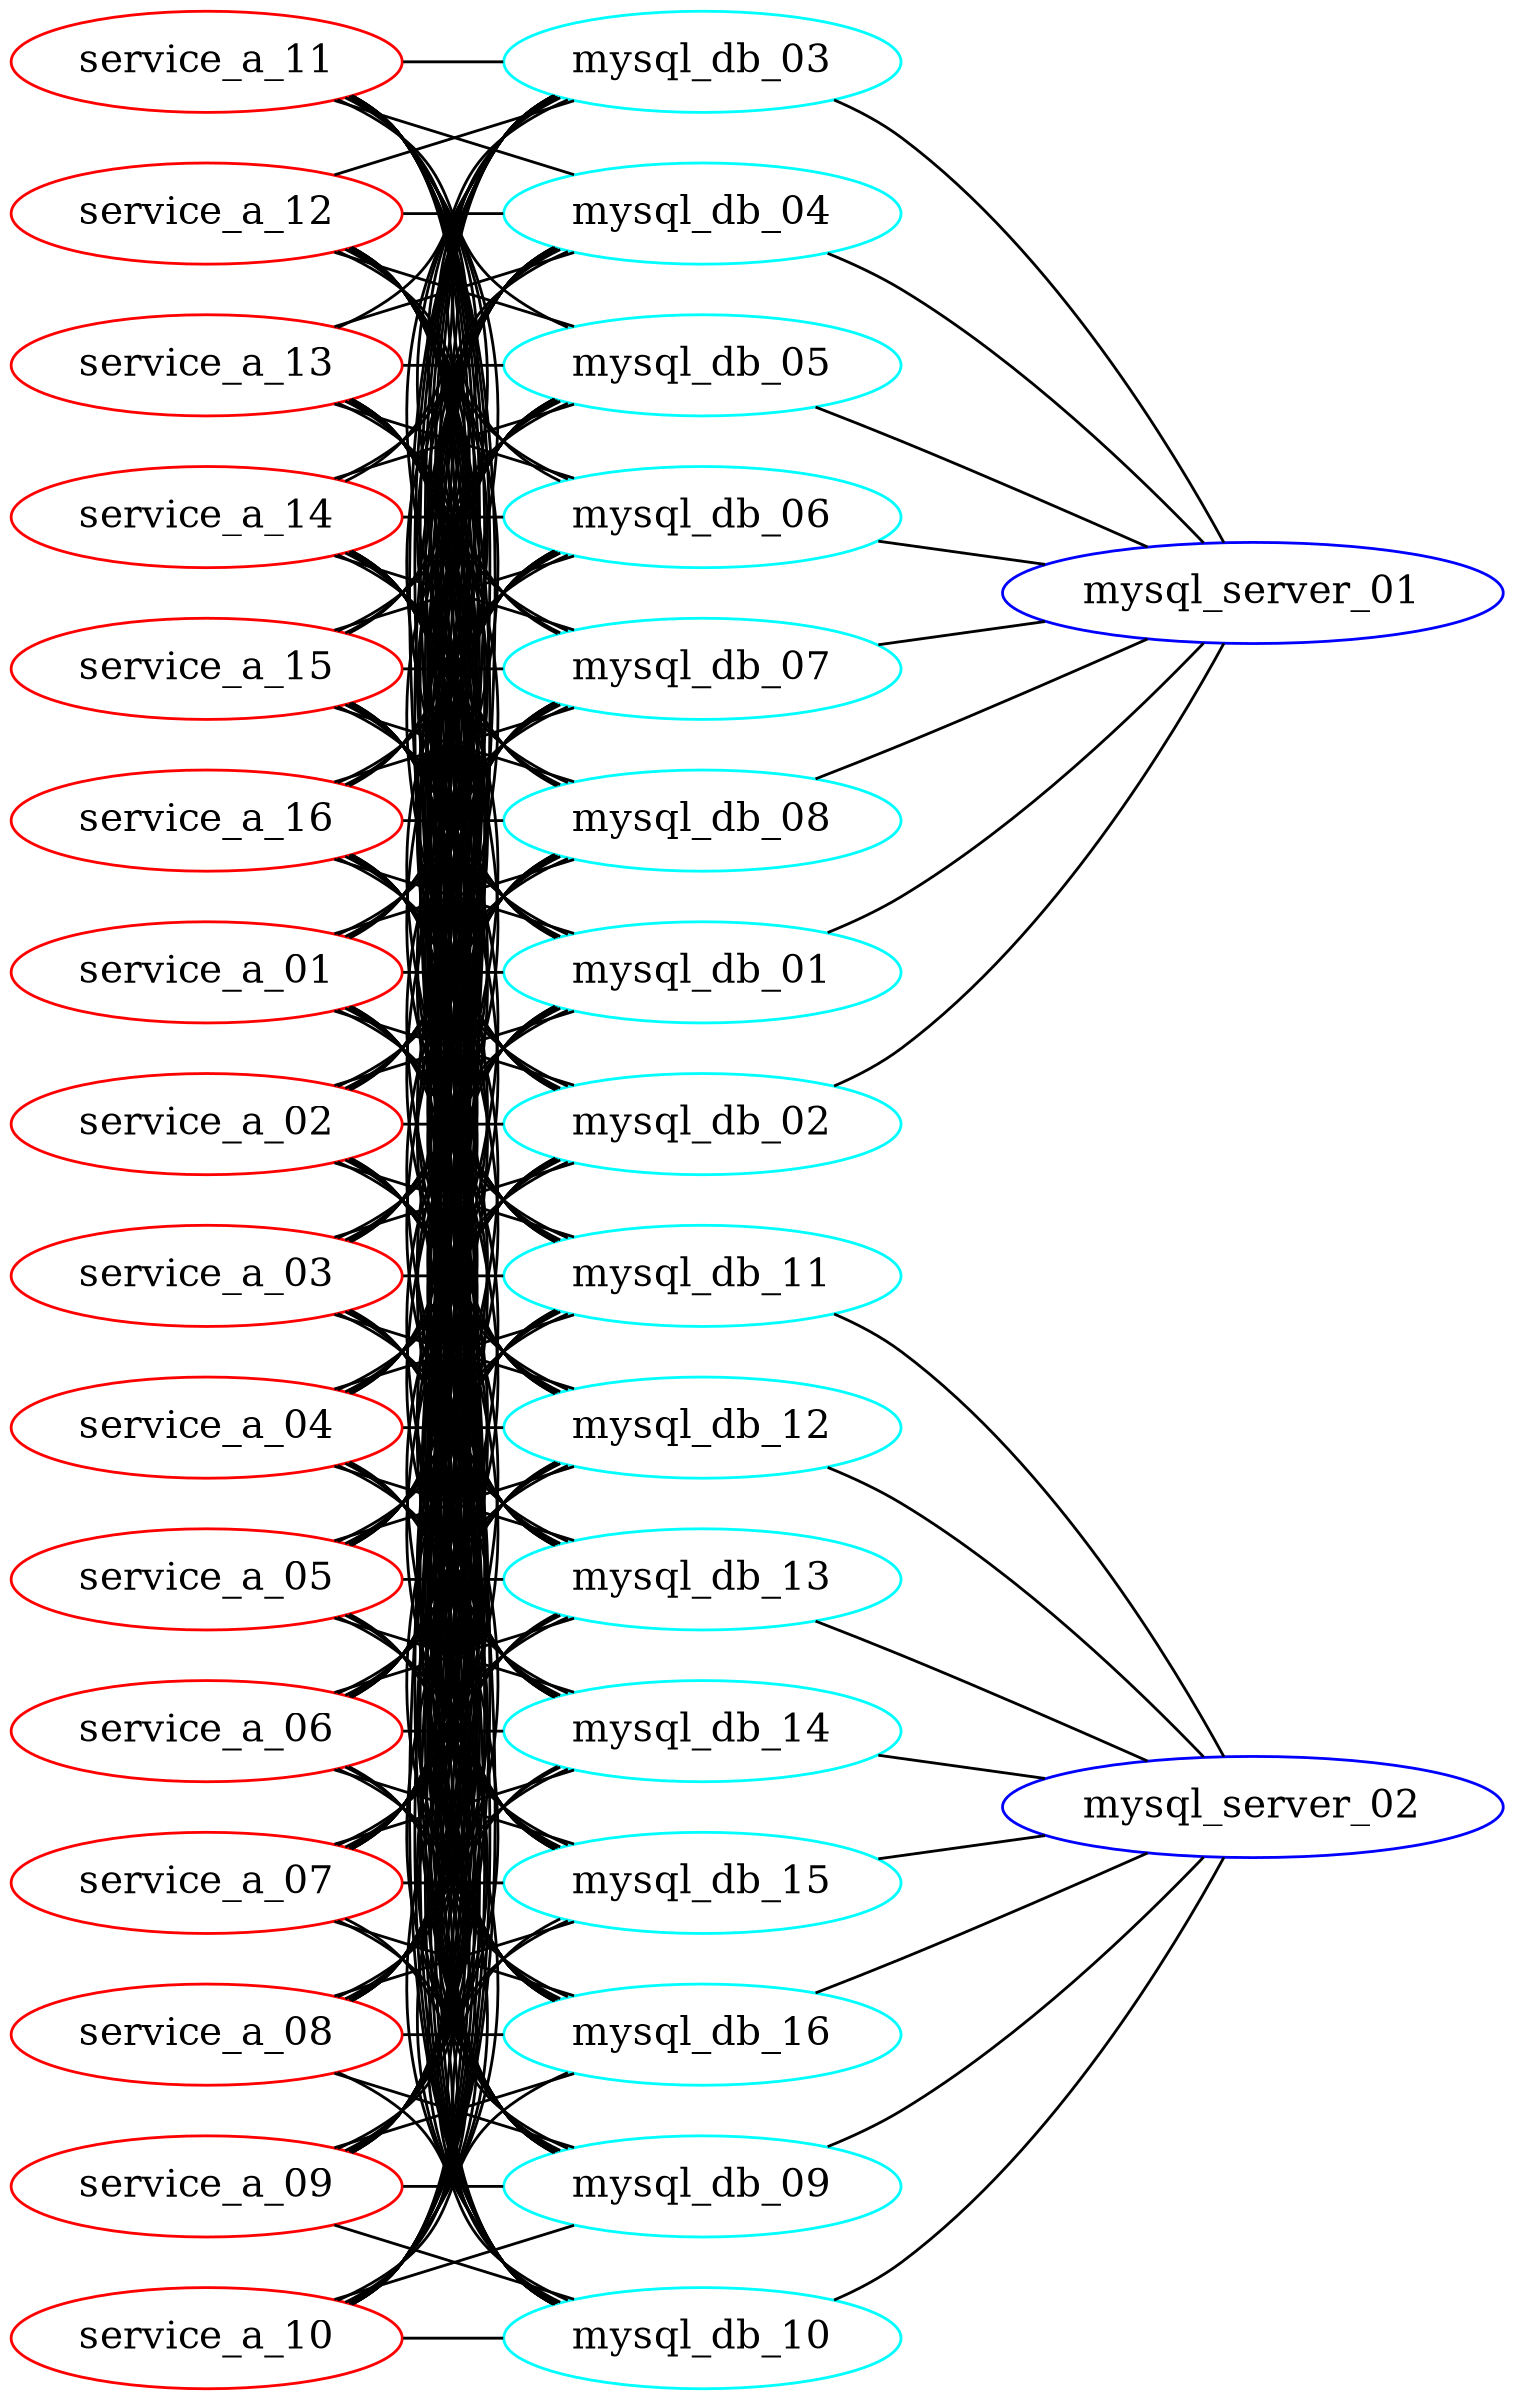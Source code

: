 graph db_access_model {
    rankdir = "LR";
    size = "16,16!";
    dpi = "100"

    service_a_01 [color = "red"];
    service_a_02 [color = "red"];
    service_a_03 [color = "red"];
    service_a_04 [color = "red"];
    service_a_05 [color = "red"];
    service_a_06 [color = "red"];
    service_a_07 [color = "red"];
    service_a_08 [color = "red"];
    service_a_09 [color = "red"];
    service_a_10 [color = "red"];
    service_a_11 [color = "red"];
    service_a_12 [color = "red"];
    service_a_13 [color = "red"];
    service_a_14 [color = "red"];
    service_a_15 [color = "red"];
    service_a_16 [color = "red"];

    mysql_db_01 [color = "cyan"];
    mysql_db_02 [color = "cyan"];
    mysql_db_03 [color = "cyan"];
    mysql_db_04 [color = "cyan"];
    mysql_db_05 [color = "cyan"];
    mysql_db_06 [color = "cyan"];
    mysql_db_07 [color = "cyan"];
    mysql_db_08 [color = "cyan"];
    mysql_db_09 [color = "cyan"];
    mysql_db_10 [color = "cyan"];
    mysql_db_11 [color = "cyan"];
    mysql_db_12 [color = "cyan"];
    mysql_db_13 [color = "cyan"];
    mysql_db_14 [color = "cyan"];
    mysql_db_15 [color = "cyan"];
    mysql_db_16 [color = "cyan"];

    mysql_server_01 [color = "blue"];
    mysql_server_02 [color = "blue"];

    mysql_db_01 -- mysql_server_01;
    mysql_db_02 -- mysql_server_01;
    mysql_db_03 -- mysql_server_01;
    mysql_db_04 -- mysql_server_01;
    mysql_db_05 -- mysql_server_01;
    mysql_db_06 -- mysql_server_01;
    mysql_db_07 -- mysql_server_01;
    mysql_db_08 -- mysql_server_01;
    mysql_db_09 -- mysql_server_02;
    mysql_db_10 -- mysql_server_02;
    mysql_db_11 -- mysql_server_02;
    mysql_db_12 -- mysql_server_02;
    mysql_db_13 -- mysql_server_02;
    mysql_db_14 -- mysql_server_02;
    mysql_db_15 -- mysql_server_02;
    mysql_db_16 -- mysql_server_02;

    service_a_01 -- mysql_db_01;
    service_a_01 -- mysql_db_02;
    service_a_01 -- mysql_db_03;
    service_a_01 -- mysql_db_04;
    service_a_01 -- mysql_db_05;
    service_a_01 -- mysql_db_06;
    service_a_01 -- mysql_db_07;
    service_a_01 -- mysql_db_08;
    service_a_01 -- mysql_db_09;
    service_a_01 -- mysql_db_10;
    service_a_01 -- mysql_db_11;
    service_a_01 -- mysql_db_12;
    service_a_01 -- mysql_db_13;
    service_a_01 -- mysql_db_14;
    service_a_01 -- mysql_db_15;
    service_a_01 -- mysql_db_16;

    service_a_02 -- mysql_db_01;
    service_a_02 -- mysql_db_02;
    service_a_02 -- mysql_db_03;
    service_a_02 -- mysql_db_04;
    service_a_02 -- mysql_db_05;
    service_a_02 -- mysql_db_06;
    service_a_02 -- mysql_db_07;
    service_a_02 -- mysql_db_08;
    service_a_02 -- mysql_db_09;
    service_a_02 -- mysql_db_10;
    service_a_02 -- mysql_db_11;
    service_a_02 -- mysql_db_12;
    service_a_02 -- mysql_db_13;
    service_a_02 -- mysql_db_14;
    service_a_02 -- mysql_db_15;
    service_a_02 -- mysql_db_16;

    service_a_03 -- mysql_db_01;
    service_a_03 -- mysql_db_02;
    service_a_03 -- mysql_db_03;
    service_a_03 -- mysql_db_04;
    service_a_03 -- mysql_db_05;
    service_a_03 -- mysql_db_06;
    service_a_03 -- mysql_db_07;
    service_a_03 -- mysql_db_08;
    service_a_03 -- mysql_db_09;
    service_a_03 -- mysql_db_10;
    service_a_03 -- mysql_db_11;
    service_a_03 -- mysql_db_12;
    service_a_03 -- mysql_db_13;
    service_a_03 -- mysql_db_14;
    service_a_03 -- mysql_db_15;
    service_a_03 -- mysql_db_16;

    service_a_04 -- mysql_db_01;
    service_a_04 -- mysql_db_02;
    service_a_04 -- mysql_db_03;
    service_a_04 -- mysql_db_04;
    service_a_04 -- mysql_db_05;
    service_a_04 -- mysql_db_06;
    service_a_04 -- mysql_db_07;
    service_a_04 -- mysql_db_08;
    service_a_04 -- mysql_db_09;
    service_a_04 -- mysql_db_10;
    service_a_04 -- mysql_db_11;
    service_a_04 -- mysql_db_12;
    service_a_04 -- mysql_db_13;
    service_a_04 -- mysql_db_14;
    service_a_04 -- mysql_db_15;
    service_a_04 -- mysql_db_16;

    service_a_05 -- mysql_db_01;
    service_a_05 -- mysql_db_02;
    service_a_05 -- mysql_db_03;
    service_a_05 -- mysql_db_04;
    service_a_05 -- mysql_db_05;
    service_a_05 -- mysql_db_06;
    service_a_05 -- mysql_db_07;
    service_a_05 -- mysql_db_08;
    service_a_05 -- mysql_db_09;
    service_a_05 -- mysql_db_10;
    service_a_05 -- mysql_db_11;
    service_a_05 -- mysql_db_12;
    service_a_05 -- mysql_db_13;
    service_a_05 -- mysql_db_14;
    service_a_05 -- mysql_db_15;
    service_a_05 -- mysql_db_16;

    service_a_06 -- mysql_db_01;
    service_a_06 -- mysql_db_02;
    service_a_06 -- mysql_db_03;
    service_a_06 -- mysql_db_04;
    service_a_06 -- mysql_db_05;
    service_a_06 -- mysql_db_06;
    service_a_06 -- mysql_db_07;
    service_a_06 -- mysql_db_08;
    service_a_06 -- mysql_db_09;
    service_a_06 -- mysql_db_10;
    service_a_06 -- mysql_db_11;
    service_a_06 -- mysql_db_12;
    service_a_06 -- mysql_db_13;
    service_a_06 -- mysql_db_14;
    service_a_06 -- mysql_db_15;
    service_a_06 -- mysql_db_16;

    service_a_07 -- mysql_db_01;
    service_a_07 -- mysql_db_02;
    service_a_07 -- mysql_db_03;
    service_a_07 -- mysql_db_04;
    service_a_07 -- mysql_db_05;
    service_a_07 -- mysql_db_06;
    service_a_07 -- mysql_db_07;
    service_a_07 -- mysql_db_08;
    service_a_07 -- mysql_db_09;
    service_a_07 -- mysql_db_10;
    service_a_07 -- mysql_db_11;
    service_a_07 -- mysql_db_12;
    service_a_07 -- mysql_db_13;
    service_a_07 -- mysql_db_14;
    service_a_07 -- mysql_db_15;
    service_a_07 -- mysql_db_16;

    service_a_08 -- mysql_db_01;
    service_a_08 -- mysql_db_02;
    service_a_08 -- mysql_db_03;
    service_a_08 -- mysql_db_04;
    service_a_08 -- mysql_db_05;
    service_a_08 -- mysql_db_06;
    service_a_08 -- mysql_db_07;
    service_a_08 -- mysql_db_08;
    service_a_08 -- mysql_db_09;
    service_a_08 -- mysql_db_10;
    service_a_08 -- mysql_db_11;
    service_a_08 -- mysql_db_12;
    service_a_08 -- mysql_db_13;
    service_a_08 -- mysql_db_14;
    service_a_08 -- mysql_db_15;
    service_a_08 -- mysql_db_16;

    service_a_09 -- mysql_db_01;
    service_a_09 -- mysql_db_02;
    service_a_09 -- mysql_db_03;
    service_a_09 -- mysql_db_04;
    service_a_09 -- mysql_db_05;
    service_a_09 -- mysql_db_06;
    service_a_09 -- mysql_db_07;
    service_a_09 -- mysql_db_08;
    service_a_09 -- mysql_db_09;
    service_a_09 -- mysql_db_10;
    service_a_09 -- mysql_db_11;
    service_a_09 -- mysql_db_12;
    service_a_09 -- mysql_db_13;
    service_a_09 -- mysql_db_14;
    service_a_09 -- mysql_db_15;
    service_a_09 -- mysql_db_16;

    service_a_10 -- mysql_db_01;
    service_a_10 -- mysql_db_02;
    service_a_10 -- mysql_db_03;
    service_a_10 -- mysql_db_04;
    service_a_10 -- mysql_db_05;
    service_a_10 -- mysql_db_06;
    service_a_10 -- mysql_db_07;
    service_a_10 -- mysql_db_08;
    service_a_10 -- mysql_db_09;
    service_a_10 -- mysql_db_10;
    service_a_10 -- mysql_db_11;
    service_a_10 -- mysql_db_12;
    service_a_10 -- mysql_db_13;
    service_a_10 -- mysql_db_14;
    service_a_10 -- mysql_db_15;
    service_a_10 -- mysql_db_16;

    service_a_11 -- mysql_db_01;
    service_a_11 -- mysql_db_02;
    service_a_11 -- mysql_db_03;
    service_a_11 -- mysql_db_04;
    service_a_11 -- mysql_db_05;
    service_a_11 -- mysql_db_06;
    service_a_11 -- mysql_db_07;
    service_a_11 -- mysql_db_08;
    service_a_11 -- mysql_db_09;
    service_a_11 -- mysql_db_10;
    service_a_11 -- mysql_db_11;
    service_a_11 -- mysql_db_12;
    service_a_11 -- mysql_db_13;
    service_a_11 -- mysql_db_14;
    service_a_11 -- mysql_db_15;
    service_a_11 -- mysql_db_16;

    service_a_12 -- mysql_db_01;
    service_a_12 -- mysql_db_02;
    service_a_12 -- mysql_db_03;
    service_a_12 -- mysql_db_04;
    service_a_12 -- mysql_db_05;
    service_a_12 -- mysql_db_06;
    service_a_12 -- mysql_db_07;
    service_a_12 -- mysql_db_08;
    service_a_12 -- mysql_db_09;
    service_a_12 -- mysql_db_10;
    service_a_12 -- mysql_db_11;
    service_a_12 -- mysql_db_12;
    service_a_12 -- mysql_db_13;
    service_a_12 -- mysql_db_14;
    service_a_12 -- mysql_db_15;
    service_a_12 -- mysql_db_16;

    service_a_13 -- mysql_db_01;
    service_a_13 -- mysql_db_02;
    service_a_13 -- mysql_db_03;
    service_a_13 -- mysql_db_04;
    service_a_13 -- mysql_db_05;
    service_a_13 -- mysql_db_06;
    service_a_13 -- mysql_db_07;
    service_a_13 -- mysql_db_08;
    service_a_13 -- mysql_db_09;
    service_a_13 -- mysql_db_10;
    service_a_13 -- mysql_db_11;
    service_a_13 -- mysql_db_12;
    service_a_13 -- mysql_db_13;
    service_a_13 -- mysql_db_14;
    service_a_13 -- mysql_db_15;
    service_a_13 -- mysql_db_16;

    service_a_14 -- mysql_db_01;
    service_a_14 -- mysql_db_02;
    service_a_14 -- mysql_db_03;
    service_a_14 -- mysql_db_04;
    service_a_14 -- mysql_db_05;
    service_a_14 -- mysql_db_06;
    service_a_14 -- mysql_db_07;
    service_a_14 -- mysql_db_08;
    service_a_14 -- mysql_db_09;
    service_a_14 -- mysql_db_10;
    service_a_14 -- mysql_db_11;
    service_a_14 -- mysql_db_12;
    service_a_14 -- mysql_db_13;
    service_a_14 -- mysql_db_14;
    service_a_14 -- mysql_db_15;
    service_a_14 -- mysql_db_16;

    service_a_15 -- mysql_db_01;
    service_a_15 -- mysql_db_02;
    service_a_15 -- mysql_db_03;
    service_a_15 -- mysql_db_04;
    service_a_15 -- mysql_db_05;
    service_a_15 -- mysql_db_06;
    service_a_15 -- mysql_db_07;
    service_a_15 -- mysql_db_08;
    service_a_15 -- mysql_db_09;
    service_a_15 -- mysql_db_10;
    service_a_15 -- mysql_db_11;
    service_a_15 -- mysql_db_12;
    service_a_15 -- mysql_db_13;
    service_a_15 -- mysql_db_14;
    service_a_15 -- mysql_db_15;

    service_a_16 -- mysql_db_01;
    service_a_16 -- mysql_db_02;
    service_a_16 -- mysql_db_03;
    service_a_16 -- mysql_db_04;
    service_a_16 -- mysql_db_05;
    service_a_16 -- mysql_db_06;
    service_a_16 -- mysql_db_07;
    service_a_16 -- mysql_db_08;
    service_a_16 -- mysql_db_09;
    service_a_16 -- mysql_db_10;
    service_a_16 -- mysql_db_11;
    service_a_16 -- mysql_db_12;
    service_a_16 -- mysql_db_13;
    service_a_16 -- mysql_db_14;
    service_a_16 -- mysql_db_15;
    service_a_16 -- mysql_db_16;
    service_a_15 -- mysql_db_16;
}
